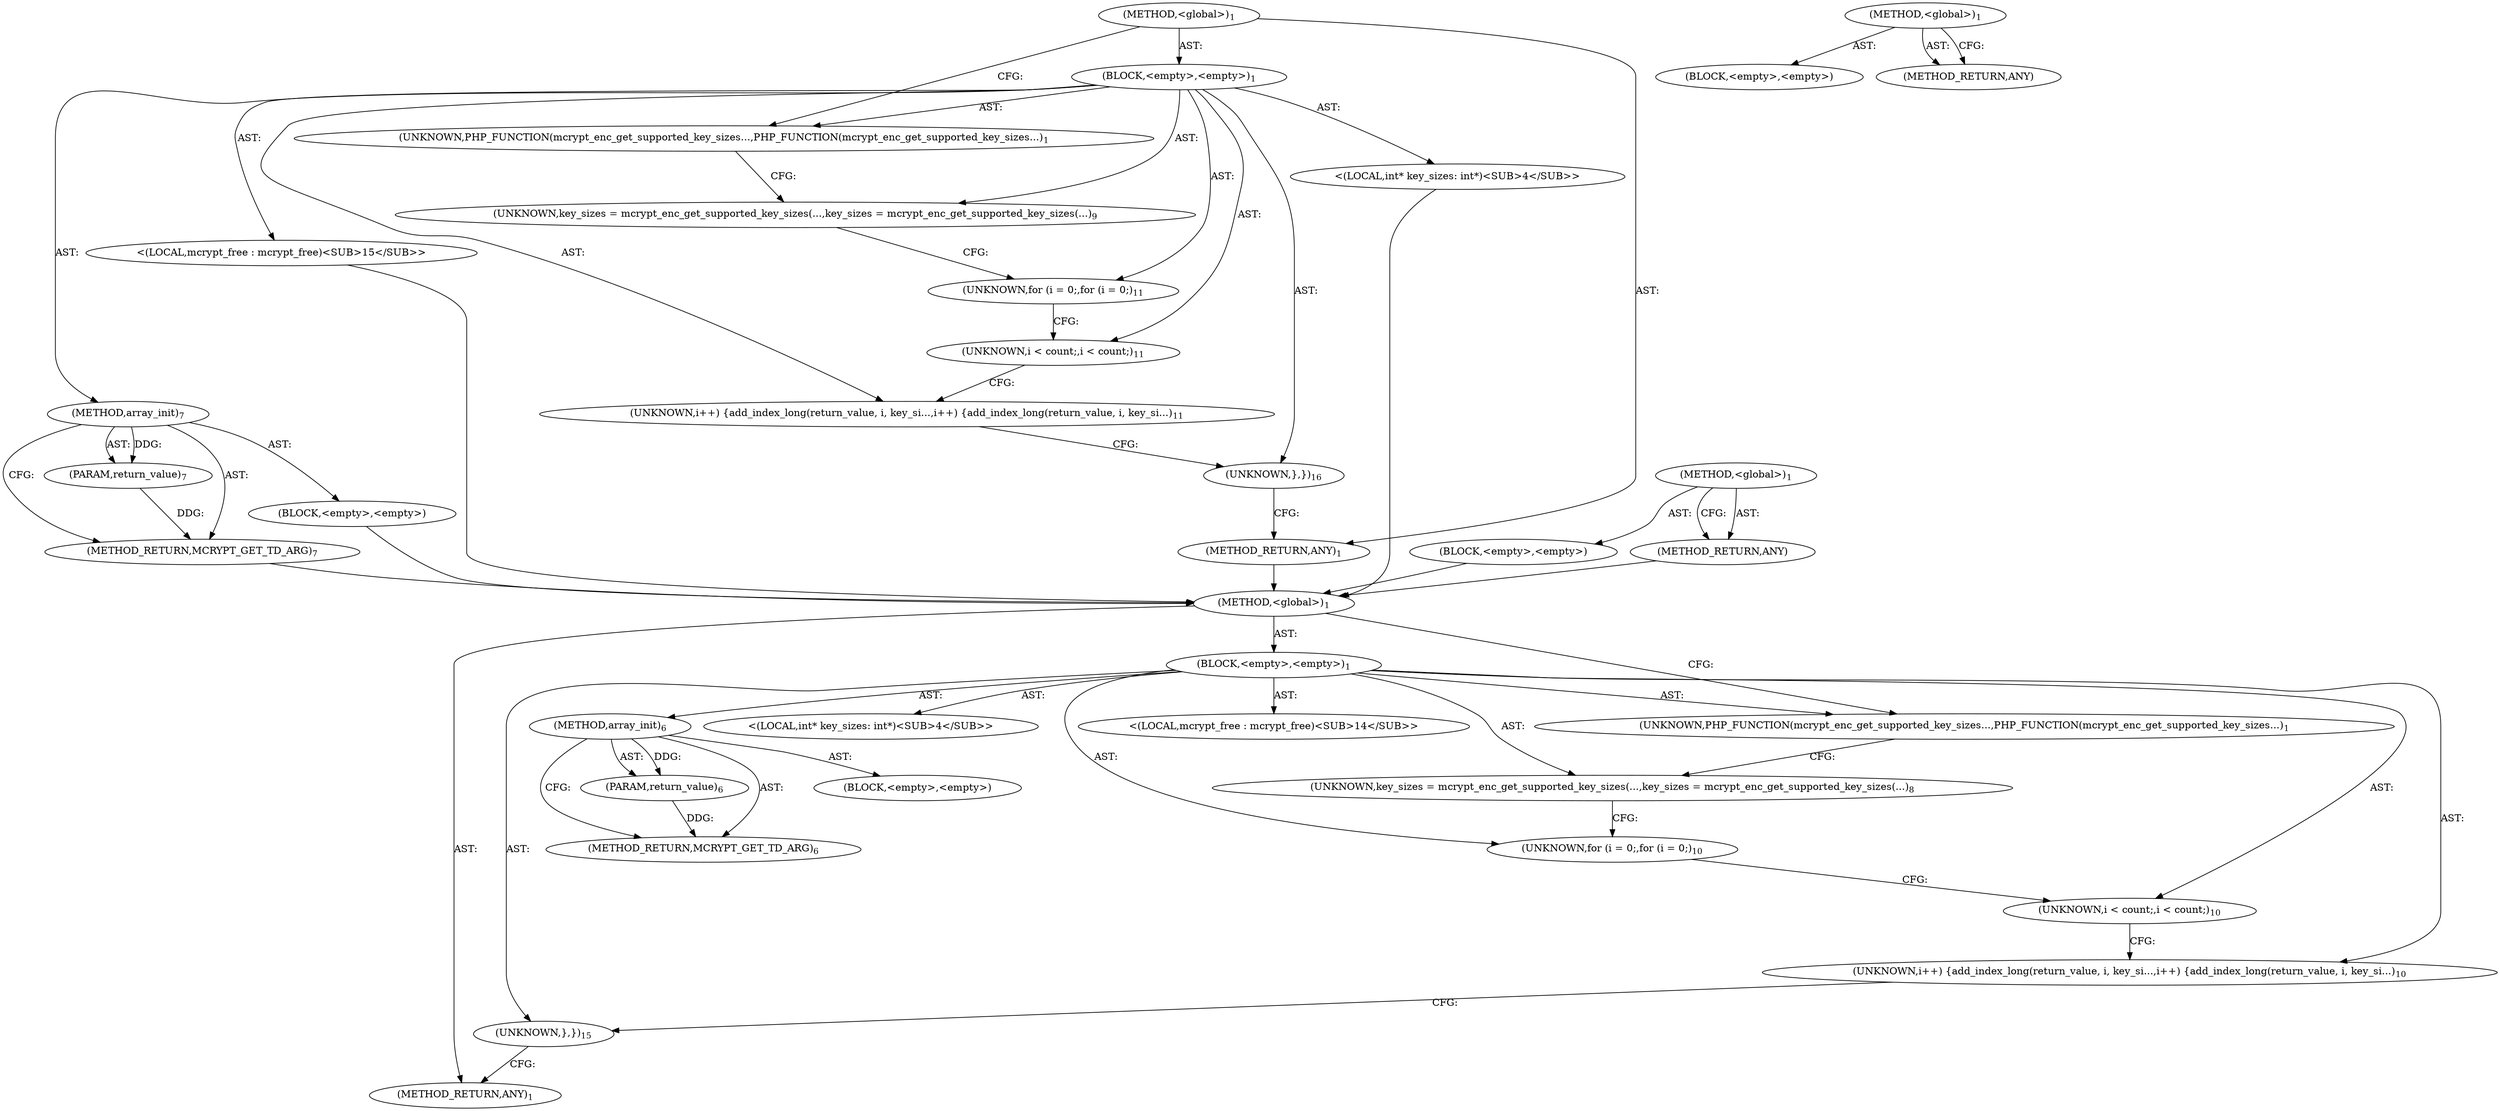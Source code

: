 digraph "&lt;global&gt;" {
vulnerable_6 [label=<(METHOD,&lt;global&gt;)<SUB>1</SUB>>];
vulnerable_7 [label=<(BLOCK,&lt;empty&gt;,&lt;empty&gt;)<SUB>1</SUB>>];
vulnerable_8 [label=<(UNKNOWN,PHP_FUNCTION(mcrypt_enc_get_supported_key_sizes...,PHP_FUNCTION(mcrypt_enc_get_supported_key_sizes...)<SUB>1</SUB>>];
vulnerable_9 [label="<(LOCAL,int* key_sizes: int*)<SUB>4</SUB>>"];
vulnerable_10 [label=<(METHOD,array_init)<SUB>6</SUB>>];
vulnerable_11 [label=<(PARAM,return_value)<SUB>6</SUB>>];
vulnerable_12 [label=<(BLOCK,&lt;empty&gt;,&lt;empty&gt;)>];
vulnerable_13 [label=<(METHOD_RETURN,MCRYPT_GET_TD_ARG)<SUB>6</SUB>>];
vulnerable_15 [label=<(UNKNOWN,key_sizes = mcrypt_enc_get_supported_key_sizes(...,key_sizes = mcrypt_enc_get_supported_key_sizes(...)<SUB>8</SUB>>];
vulnerable_16 [label=<(UNKNOWN,for (i = 0;,for (i = 0;)<SUB>10</SUB>>];
vulnerable_17 [label=<(UNKNOWN,i &lt; count;,i &lt; count;)<SUB>10</SUB>>];
vulnerable_18 [label=<(UNKNOWN,i++) {
		add_index_long(return_value, i, key_si...,i++) {
		add_index_long(return_value, i, key_si...)<SUB>10</SUB>>];
vulnerable_19 [label="<(LOCAL,mcrypt_free : mcrypt_free)<SUB>14</SUB>>"];
vulnerable_20 [label=<(UNKNOWN,},})<SUB>15</SUB>>];
vulnerable_21 [label=<(METHOD_RETURN,ANY)<SUB>1</SUB>>];
vulnerable_34 [label=<(METHOD,&lt;global&gt;)<SUB>1</SUB>>];
vulnerable_35 [label=<(BLOCK,&lt;empty&gt;,&lt;empty&gt;)>];
vulnerable_36 [label=<(METHOD_RETURN,ANY)>];
fixed_6 [label=<(METHOD,&lt;global&gt;)<SUB>1</SUB>>];
fixed_7 [label=<(BLOCK,&lt;empty&gt;,&lt;empty&gt;)<SUB>1</SUB>>];
fixed_8 [label=<(UNKNOWN,PHP_FUNCTION(mcrypt_enc_get_supported_key_sizes...,PHP_FUNCTION(mcrypt_enc_get_supported_key_sizes...)<SUB>1</SUB>>];
fixed_9 [label="<(LOCAL,int* key_sizes: int*)<SUB>4</SUB>>"];
fixed_10 [label=<(METHOD,array_init)<SUB>7</SUB>>];
fixed_11 [label=<(PARAM,return_value)<SUB>7</SUB>>];
fixed_12 [label=<(BLOCK,&lt;empty&gt;,&lt;empty&gt;)>];
fixed_13 [label=<(METHOD_RETURN,MCRYPT_GET_TD_ARG)<SUB>7</SUB>>];
fixed_15 [label=<(UNKNOWN,key_sizes = mcrypt_enc_get_supported_key_sizes(...,key_sizes = mcrypt_enc_get_supported_key_sizes(...)<SUB>9</SUB>>];
fixed_16 [label=<(UNKNOWN,for (i = 0;,for (i = 0;)<SUB>11</SUB>>];
fixed_17 [label=<(UNKNOWN,i &lt; count;,i &lt; count;)<SUB>11</SUB>>];
fixed_18 [label=<(UNKNOWN,i++) {
		add_index_long(return_value, i, key_si...,i++) {
		add_index_long(return_value, i, key_si...)<SUB>11</SUB>>];
fixed_19 [label="<(LOCAL,mcrypt_free : mcrypt_free)<SUB>15</SUB>>"];
fixed_20 [label=<(UNKNOWN,},})<SUB>16</SUB>>];
fixed_21 [label=<(METHOD_RETURN,ANY)<SUB>1</SUB>>];
fixed_34 [label=<(METHOD,&lt;global&gt;)<SUB>1</SUB>>];
fixed_35 [label=<(BLOCK,&lt;empty&gt;,&lt;empty&gt;)>];
fixed_36 [label=<(METHOD_RETURN,ANY)>];
vulnerable_6 -> vulnerable_7  [key=0, label="AST: "];
vulnerable_6 -> vulnerable_21  [key=0, label="AST: "];
vulnerable_6 -> vulnerable_8  [key=0, label="CFG: "];
vulnerable_7 -> vulnerable_8  [key=0, label="AST: "];
vulnerable_7 -> vulnerable_9  [key=0, label="AST: "];
vulnerable_7 -> vulnerable_10  [key=0, label="AST: "];
vulnerable_7 -> vulnerable_15  [key=0, label="AST: "];
vulnerable_7 -> vulnerable_16  [key=0, label="AST: "];
vulnerable_7 -> vulnerable_17  [key=0, label="AST: "];
vulnerable_7 -> vulnerable_18  [key=0, label="AST: "];
vulnerable_7 -> vulnerable_19  [key=0, label="AST: "];
vulnerable_7 -> vulnerable_20  [key=0, label="AST: "];
vulnerable_8 -> vulnerable_15  [key=0, label="CFG: "];
vulnerable_10 -> vulnerable_11  [key=0, label="AST: "];
vulnerable_10 -> vulnerable_11  [key=1, label="DDG: "];
vulnerable_10 -> vulnerable_12  [key=0, label="AST: "];
vulnerable_10 -> vulnerable_13  [key=0, label="AST: "];
vulnerable_10 -> vulnerable_13  [key=1, label="CFG: "];
vulnerable_11 -> vulnerable_13  [key=0, label="DDG: "];
vulnerable_15 -> vulnerable_16  [key=0, label="CFG: "];
vulnerable_16 -> vulnerable_17  [key=0, label="CFG: "];
vulnerable_17 -> vulnerable_18  [key=0, label="CFG: "];
vulnerable_18 -> vulnerable_20  [key=0, label="CFG: "];
vulnerable_20 -> vulnerable_21  [key=0, label="CFG: "];
vulnerable_34 -> vulnerable_35  [key=0, label="AST: "];
vulnerable_34 -> vulnerable_36  [key=0, label="AST: "];
vulnerable_34 -> vulnerable_36  [key=1, label="CFG: "];
fixed_6 -> fixed_7  [key=0, label="AST: "];
fixed_6 -> fixed_21  [key=0, label="AST: "];
fixed_6 -> fixed_8  [key=0, label="CFG: "];
fixed_7 -> fixed_8  [key=0, label="AST: "];
fixed_7 -> fixed_9  [key=0, label="AST: "];
fixed_7 -> fixed_10  [key=0, label="AST: "];
fixed_7 -> fixed_15  [key=0, label="AST: "];
fixed_7 -> fixed_16  [key=0, label="AST: "];
fixed_7 -> fixed_17  [key=0, label="AST: "];
fixed_7 -> fixed_18  [key=0, label="AST: "];
fixed_7 -> fixed_19  [key=0, label="AST: "];
fixed_7 -> fixed_20  [key=0, label="AST: "];
fixed_8 -> fixed_15  [key=0, label="CFG: "];
fixed_9 -> vulnerable_6  [key=0];
fixed_10 -> fixed_11  [key=0, label="AST: "];
fixed_10 -> fixed_11  [key=1, label="DDG: "];
fixed_10 -> fixed_12  [key=0, label="AST: "];
fixed_10 -> fixed_13  [key=0, label="AST: "];
fixed_10 -> fixed_13  [key=1, label="CFG: "];
fixed_11 -> fixed_13  [key=0, label="DDG: "];
fixed_12 -> vulnerable_6  [key=0];
fixed_13 -> vulnerable_6  [key=0];
fixed_15 -> fixed_16  [key=0, label="CFG: "];
fixed_16 -> fixed_17  [key=0, label="CFG: "];
fixed_17 -> fixed_18  [key=0, label="CFG: "];
fixed_18 -> fixed_20  [key=0, label="CFG: "];
fixed_19 -> vulnerable_6  [key=0];
fixed_20 -> fixed_21  [key=0, label="CFG: "];
fixed_21 -> vulnerable_6  [key=0];
fixed_34 -> fixed_35  [key=0, label="AST: "];
fixed_34 -> fixed_36  [key=0, label="AST: "];
fixed_34 -> fixed_36  [key=1, label="CFG: "];
fixed_35 -> vulnerable_6  [key=0];
fixed_36 -> vulnerable_6  [key=0];
}
